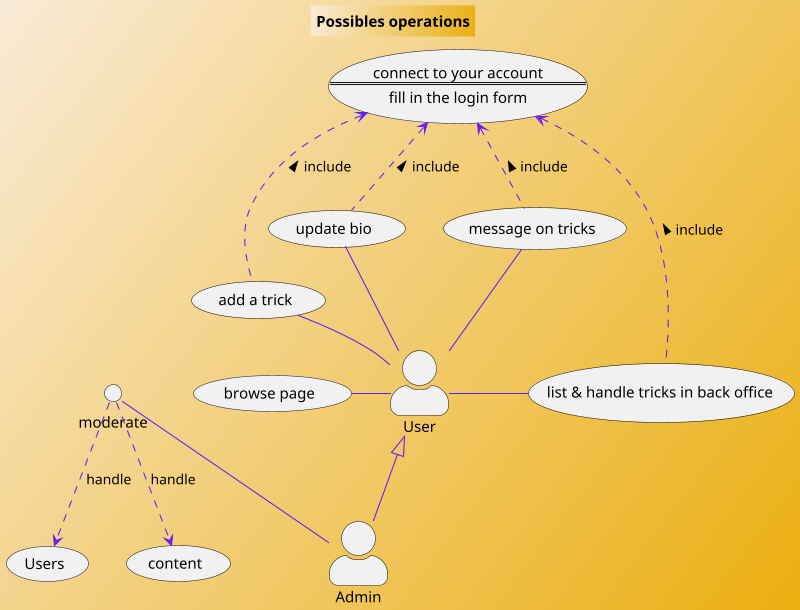 @startuml

skinparam backgroundcolor AntiqueWhite/#EBAF10
scale 800 width

skinparam class {
    BackgroundColor #F2621F
    ArrowColor #631FF2
    BorderColor #DB2790
}

skinparam actorStyle awesome

TITLE "Possibles operations"

:User: as u
:Admin: as a

interface moderate

usecase connection as "
connect to your account
==
fill in the login form
"

u -left- (browse page)
u -left- (add a trick)
(message on tricks) -down-  u 
u -right- (list & handle tricks in back office)
u -up- (update bio)
a -up-|> u
a -up- moderate

moderate ..> (Users): handle
moderate ..> (content): handle

connection <.. (list & handle tricks in back office): include <
connection <.. (add a trick): include <
connection <.. (message on tricks):< include
connection <.. (update bio) :< include
@enduml
